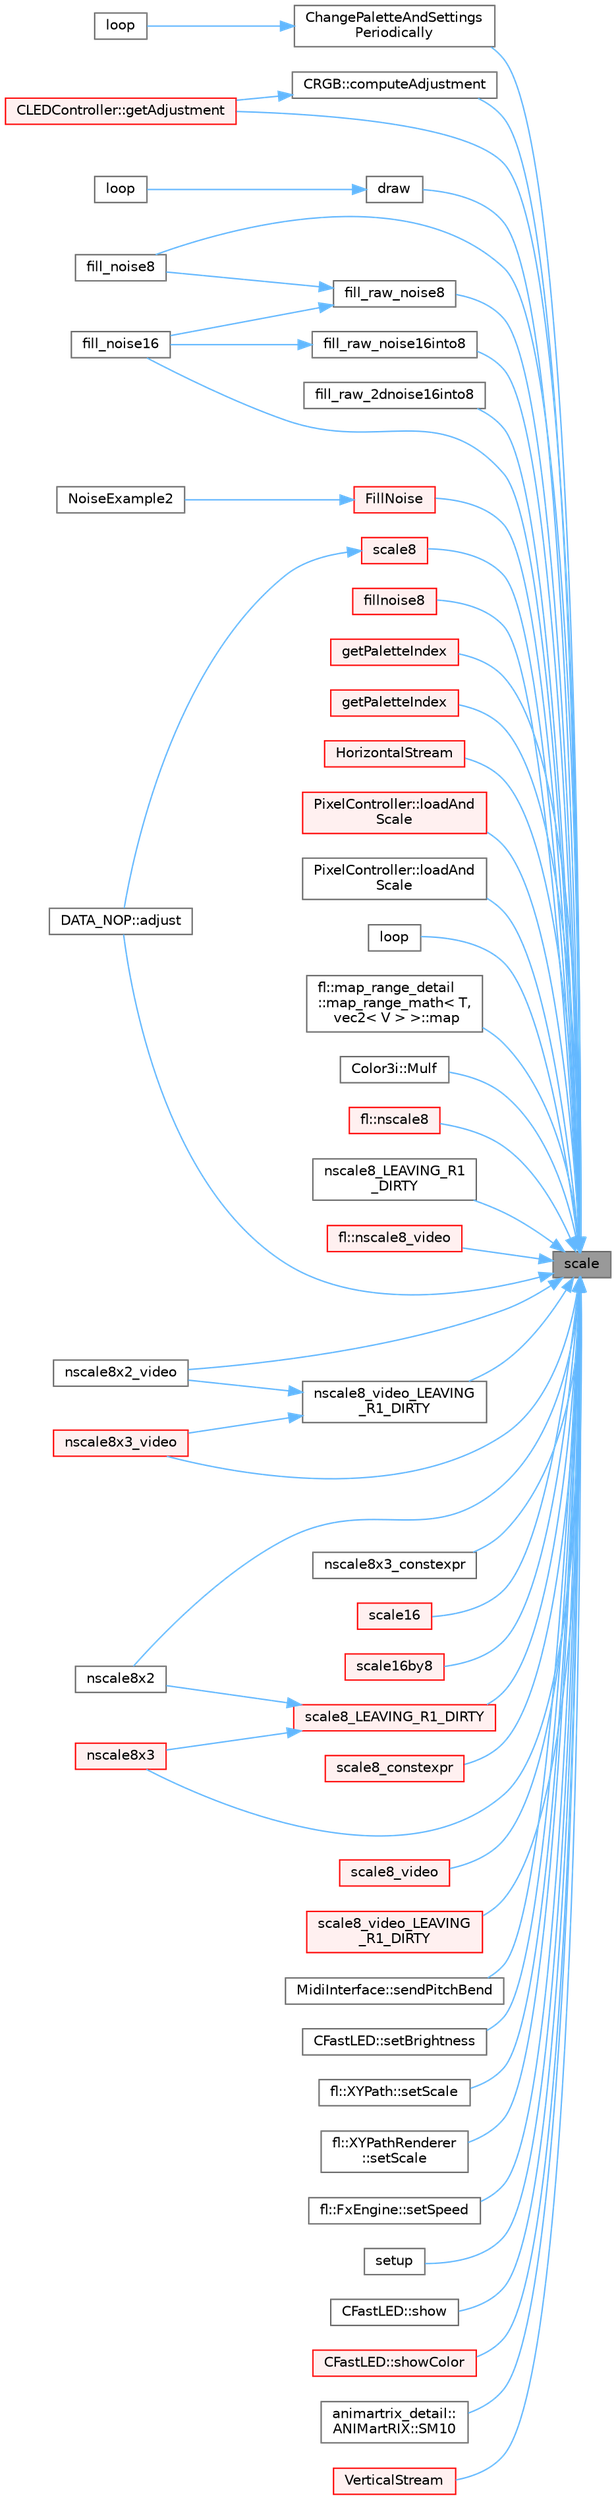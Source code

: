 digraph "scale"
{
 // INTERACTIVE_SVG=YES
 // LATEX_PDF_SIZE
  bgcolor="transparent";
  edge [fontname=Helvetica,fontsize=10,labelfontname=Helvetica,labelfontsize=10];
  node [fontname=Helvetica,fontsize=10,shape=box,height=0.2,width=0.4];
  rankdir="RL";
  Node1 [id="Node000001",label="scale",height=0.2,width=0.4,color="gray40", fillcolor="grey60", style="filled", fontcolor="black",tooltip=" "];
  Node1 -> Node2 [id="edge1_Node000001_Node000002",dir="back",color="steelblue1",style="solid",tooltip=" "];
  Node2 [id="Node000002",label="DATA_NOP::adjust",height=0.2,width=0.4,color="grey40", fillcolor="white", style="filled",URL="$d8/d0d/class_d_a_t_a___n_o_p_a1b1d7c26545a8da0cad78828709d96e3.html#a1b1d7c26545a8da0cad78828709d96e3",tooltip="Hook called to adjust a byte of data before writing it to the output."];
  Node1 -> Node3 [id="edge2_Node000001_Node000003",dir="back",color="steelblue1",style="solid",tooltip=" "];
  Node3 [id="Node000003",label="ChangePaletteAndSettings\lPeriodically",height=0.2,width=0.4,color="grey40", fillcolor="white", style="filled",URL="$da/dda/_noise_plus_palette_8ino_a2985d4b1841f40d48227c9b68cdfd2e6.html#a2985d4b1841f40d48227c9b68cdfd2e6",tooltip=" "];
  Node3 -> Node4 [id="edge3_Node000003_Node000004",dir="back",color="steelblue1",style="solid",tooltip=" "];
  Node4 [id="Node000004",label="loop",height=0.2,width=0.4,color="grey40", fillcolor="white", style="filled",URL="$da/dda/_noise_plus_palette_8ino_afe461d27b9c48d5921c00d521181f12f.html#afe461d27b9c48d5921c00d521181f12f",tooltip=" "];
  Node1 -> Node5 [id="edge4_Node000001_Node000005",dir="back",color="steelblue1",style="solid",tooltip=" "];
  Node5 [id="Node000005",label="CRGB::computeAdjustment",height=0.2,width=0.4,color="grey40", fillcolor="white", style="filled",URL="$d7/d82/struct_c_r_g_b_a65e166b90fb7b4aecd2b26a987e312e3.html#a65e166b90fb7b4aecd2b26a987e312e3",tooltip="Calculates the combined color adjustment to the LEDs at a given scale, color correction,..."];
  Node5 -> Node6 [id="edge5_Node000005_Node000006",dir="back",color="steelblue1",style="solid",tooltip=" "];
  Node6 [id="Node000006",label="CLEDController::getAdjustment",height=0.2,width=0.4,color="red", fillcolor="#FFF0F0", style="filled",URL="$d6/d2c/class_c_l_e_d_controller_af6173cca91ee446766cc15102990d7bb.html#af6173cca91ee446766cc15102990d7bb",tooltip="Get the combined brightness/color adjustment for this controller."];
  Node1 -> Node10 [id="edge6_Node000001_Node000010",dir="back",color="steelblue1",style="solid",tooltip=" "];
  Node10 [id="Node000010",label="draw",height=0.2,width=0.4,color="grey40", fillcolor="white", style="filled",URL="$d3/dac/_fx_noise_ring_8ino_a7a1cdb28d8d83f314435a3a1dc13f17f.html#a7a1cdb28d8d83f314435a3a1dc13f17f",tooltip=" "];
  Node10 -> Node11 [id="edge7_Node000010_Node000011",dir="back",color="steelblue1",style="solid",tooltip=" "];
  Node11 [id="Node000011",label="loop",height=0.2,width=0.4,color="grey40", fillcolor="white", style="filled",URL="$d3/dac/_fx_noise_ring_8ino_afe461d27b9c48d5921c00d521181f12f.html#afe461d27b9c48d5921c00d521181f12f",tooltip=" "];
  Node1 -> Node12 [id="edge8_Node000001_Node000012",dir="back",color="steelblue1",style="solid",tooltip=" "];
  Node12 [id="Node000012",label="fill_noise16",height=0.2,width=0.4,color="grey40", fillcolor="white", style="filled",URL="$de/da4/group___noise_fill_ga8bf5ab0f87a6bb79204754ef2a62f960.html#ga8bf5ab0f87a6bb79204754ef2a62f960",tooltip="Fill an LED array with random colors, using 16-bit noise."];
  Node1 -> Node13 [id="edge9_Node000001_Node000013",dir="back",color="steelblue1",style="solid",tooltip=" "];
  Node13 [id="Node000013",label="fill_noise8",height=0.2,width=0.4,color="grey40", fillcolor="white", style="filled",URL="$de/da4/group___noise_fill_ga7967fd7b1a7230a0f7428347c70dac3e.html#ga7967fd7b1a7230a0f7428347c70dac3e",tooltip="Fill an LED array with random colors, using 8-bit noise."];
  Node1 -> Node14 [id="edge10_Node000001_Node000014",dir="back",color="steelblue1",style="solid",tooltip=" "];
  Node14 [id="Node000014",label="fill_raw_2dnoise16into8",height=0.2,width=0.4,color="grey40", fillcolor="white", style="filled",URL="$de/da4/group___noise_fill_ga497fef3729e4bde5d8bd7d5c7ba2636f.html#ga497fef3729e4bde5d8bd7d5c7ba2636f",tooltip="Fill a 2D 8-bit buffer with noise, using inoise16()"];
  Node1 -> Node15 [id="edge11_Node000001_Node000015",dir="back",color="steelblue1",style="solid",tooltip=" "];
  Node15 [id="Node000015",label="fill_raw_noise16into8",height=0.2,width=0.4,color="grey40", fillcolor="white", style="filled",URL="$de/da4/group___noise_fill_ga9db885e8cd887367fbf17e70f7d6b7fd.html#ga9db885e8cd887367fbf17e70f7d6b7fd",tooltip="Fill a 1D 8-bit buffer with noise, using inoise16()"];
  Node15 -> Node12 [id="edge12_Node000015_Node000012",dir="back",color="steelblue1",style="solid",tooltip=" "];
  Node1 -> Node16 [id="edge13_Node000001_Node000016",dir="back",color="steelblue1",style="solid",tooltip=" "];
  Node16 [id="Node000016",label="fill_raw_noise8",height=0.2,width=0.4,color="grey40", fillcolor="white", style="filled",URL="$de/da4/group___noise_fill_ga1e4dba9289b03333697e70d4b7f3b006.html#ga1e4dba9289b03333697e70d4b7f3b006",tooltip="Fill a 1D 8-bit buffer with noise, using inoise8()"];
  Node16 -> Node12 [id="edge14_Node000016_Node000012",dir="back",color="steelblue1",style="solid",tooltip=" "];
  Node16 -> Node13 [id="edge15_Node000016_Node000013",dir="back",color="steelblue1",style="solid",tooltip=" "];
  Node1 -> Node17 [id="edge16_Node000001_Node000017",dir="back",color="steelblue1",style="solid",tooltip=" "];
  Node17 [id="Node000017",label="FillNoise",height=0.2,width=0.4,color="red", fillcolor="#FFF0F0", style="filled",URL="$d6/d43/funky_8cpp_ad75910933b9f979e883c13b78798580b.html#ad75910933b9f979e883c13b78798580b",tooltip=" "];
  Node17 -> Node18 [id="edge17_Node000017_Node000018",dir="back",color="steelblue1",style="solid",tooltip=" "];
  Node18 [id="Node000018",label="NoiseExample2",height=0.2,width=0.4,color="grey40", fillcolor="white", style="filled",URL="$d6/d43/funky_8cpp_a4b71fc2e5ba7e55bbd1e182783d826e9.html#a4b71fc2e5ba7e55bbd1e182783d826e9",tooltip=" "];
  Node1 -> Node27 [id="edge18_Node000001_Node000027",dir="back",color="steelblue1",style="solid",tooltip=" "];
  Node27 [id="Node000027",label="fillnoise8",height=0.2,width=0.4,color="red", fillcolor="#FFF0F0", style="filled",URL="$d6/d43/funky_8cpp_a695b396822bbfb2d9b29c121cf13e8f3.html#a695b396822bbfb2d9b29c121cf13e8f3",tooltip=" "];
  Node1 -> Node6 [id="edge19_Node000001_Node000006",dir="back",color="steelblue1",style="solid",tooltip=" "];
  Node1 -> Node29 [id="edge20_Node000001_Node000029",dir="back",color="steelblue1",style="solid",tooltip=" "];
  Node29 [id="Node000029",label="getPaletteIndex",height=0.2,width=0.4,color="red", fillcolor="#FFF0F0", style="filled",URL="$dc/dfc/_fire_matrix_8ino_a593fb12ac1f018e17ad0f8ee5eeaa6ba.html#a593fb12ac1f018e17ad0f8ee5eeaa6ba",tooltip=" "];
  Node1 -> Node31 [id="edge21_Node000001_Node000031",dir="back",color="steelblue1",style="solid",tooltip=" "];
  Node31 [id="Node000031",label="getPaletteIndex",height=0.2,width=0.4,color="red", fillcolor="#FFF0F0", style="filled",URL="$df/d5c/_fire_cylinder_8ino_a617c5a2afa470899e1f864d74ff6506d.html#a617c5a2afa470899e1f864d74ff6506d",tooltip=" "];
  Node1 -> Node33 [id="edge22_Node000001_Node000033",dir="back",color="steelblue1",style="solid",tooltip=" "];
  Node33 [id="Node000033",label="HorizontalStream",height=0.2,width=0.4,color="red", fillcolor="#FFF0F0", style="filled",URL="$d6/d43/funky_8cpp_a783ae7fcc2f867e3c144e717b3d455c8.html#a783ae7fcc2f867e3c144e717b3d455c8",tooltip=" "];
  Node1 -> Node38 [id="edge23_Node000001_Node000038",dir="back",color="steelblue1",style="solid",tooltip=" "];
  Node38 [id="Node000038",label="PixelController::loadAnd\lScale",height=0.2,width=0.4,color="red", fillcolor="#FFF0F0", style="filled",URL="$d0/dee/struct_pixel_controller_a56fc5e5bf305e1760198c0a69ac85ff9.html#a56fc5e5bf305e1760198c0a69ac85ff9",tooltip="Loads, dithers, and scales a single byte for a given output slot, using class dither and scale values..."];
  Node1 -> Node69 [id="edge24_Node000001_Node000069",dir="back",color="steelblue1",style="solid",tooltip=" "];
  Node69 [id="Node000069",label="PixelController::loadAnd\lScale",height=0.2,width=0.4,color="grey40", fillcolor="white", style="filled",URL="$d0/dee/struct_pixel_controller_a73553caa10abdb91e454a27456fc14e5.html#a73553caa10abdb91e454a27456fc14e5",tooltip="Loads, dithers, and scales a single byte for a given output slot and lane, using class dither and sca..."];
  Node1 -> Node70 [id="edge25_Node000001_Node000070",dir="back",color="steelblue1",style="solid",tooltip=" "];
  Node70 [id="Node000070",label="loop",height=0.2,width=0.4,color="grey40", fillcolor="white", style="filled",URL="$da/d05/_bilinear_compression_8ino_afe461d27b9c48d5921c00d521181f12f.html#afe461d27b9c48d5921c00d521181f12f",tooltip=" "];
  Node1 -> Node71 [id="edge26_Node000001_Node000071",dir="back",color="steelblue1",style="solid",tooltip=" "];
  Node71 [id="Node000071",label="fl::map_range_detail\l::map_range_math\< T,\l vec2\< V \> \>::map",height=0.2,width=0.4,color="grey40", fillcolor="white", style="filled",URL="$d9/d78/structfl_1_1map__range__detail_1_1map__range__math_3_01_t_00_01vec2_3_01_v_01_4_01_4_ab64887baf25c2991d5f61c9b219e3f0a.html#ab64887baf25c2991d5f61c9b219e3f0a",tooltip=" "];
  Node1 -> Node72 [id="edge27_Node000001_Node000072",dir="back",color="steelblue1",style="solid",tooltip=" "];
  Node72 [id="Node000072",label="Color3i::Mulf",height=0.2,width=0.4,color="grey40", fillcolor="white", style="filled",URL="$de/d12/struct_color3i_a04acf7d63a029280c574586025b08d76.html#a04acf7d63a029280c574586025b08d76",tooltip=" "];
  Node1 -> Node73 [id="edge28_Node000001_Node000073",dir="back",color="steelblue1",style="solid",tooltip=" "];
  Node73 [id="Node000073",label="fl::nscale8",height=0.2,width=0.4,color="red", fillcolor="#FFF0F0", style="filled",URL="$d4/d36/namespacefl_ab90db73f2d846755d0b084e4af7af072.html#ab90db73f2d846755d0b084e4af7af072",tooltip=" "];
  Node1 -> Node79 [id="edge29_Node000001_Node000079",dir="back",color="steelblue1",style="solid",tooltip=" "];
  Node79 [id="Node000079",label="nscale8_LEAVING_R1\l_DIRTY",height=0.2,width=0.4,color="grey40", fillcolor="white", style="filled",URL="$d0/da5/group___scaling_dirty_ga025b1e8d81032d15fe1ab500f804f3f2.html#ga025b1e8d81032d15fe1ab500f804f3f2",tooltip="In place modifying version of scale8() that does not clean up the R1 register on AVR."];
  Node1 -> Node80 [id="edge30_Node000001_Node000080",dir="back",color="steelblue1",style="solid",tooltip=" "];
  Node80 [id="Node000080",label="fl::nscale8_video",height=0.2,width=0.4,color="red", fillcolor="#FFF0F0", style="filled",URL="$d4/d36/namespacefl_af178e5cac12f46acad3eba87b0e96644.html#af178e5cac12f46acad3eba87b0e96644",tooltip=" "];
  Node1 -> Node83 [id="edge31_Node000001_Node000083",dir="back",color="steelblue1",style="solid",tooltip=" "];
  Node83 [id="Node000083",label="nscale8_video_LEAVING\l_R1_DIRTY",height=0.2,width=0.4,color="grey40", fillcolor="white", style="filled",URL="$d0/da5/group___scaling_dirty_gadfd26d9b154f5ec79dbffe612dafd146.html#gadfd26d9b154f5ec79dbffe612dafd146",tooltip="In place modifying version of scale8_video() that does not clean up the R1 register on AVR."];
  Node83 -> Node84 [id="edge32_Node000083_Node000084",dir="back",color="steelblue1",style="solid",tooltip=" "];
  Node84 [id="Node000084",label="nscale8x2_video",height=0.2,width=0.4,color="grey40", fillcolor="white", style="filled",URL="$d0/da8/group___scaling_ga4204edd4a3f8aac7124a10f1f5cfccfe.html#ga4204edd4a3f8aac7124a10f1f5cfccfe",tooltip="Scale two one-byte values by a third one, which is treated as the numerator of a fraction whose demom..."];
  Node83 -> Node85 [id="edge33_Node000083_Node000085",dir="back",color="steelblue1",style="solid",tooltip=" "];
  Node85 [id="Node000085",label="nscale8x3_video",height=0.2,width=0.4,color="red", fillcolor="#FFF0F0", style="filled",URL="$d0/da8/group___scaling_ga700b7f510f32e8c91385093c436c27d9.html#ga700b7f510f32e8c91385093c436c27d9",tooltip="Scale three one-byte values by a fourth one, which is treated as the numerator of a fraction whose de..."];
  Node1 -> Node95 [id="edge34_Node000001_Node000095",dir="back",color="steelblue1",style="solid",tooltip=" "];
  Node95 [id="Node000095",label="nscale8x2",height=0.2,width=0.4,color="grey40", fillcolor="white", style="filled",URL="$d0/da8/group___scaling_ga6f419761a744efed4bae8875ac07aef0.html#ga6f419761a744efed4bae8875ac07aef0",tooltip="Scale two one-byte values by a third one, which is treated as the numerator of a fraction whose demom..."];
  Node1 -> Node84 [id="edge35_Node000001_Node000084",dir="back",color="steelblue1",style="solid",tooltip=" "];
  Node1 -> Node96 [id="edge36_Node000001_Node000096",dir="back",color="steelblue1",style="solid",tooltip=" "];
  Node96 [id="Node000096",label="nscale8x3",height=0.2,width=0.4,color="red", fillcolor="#FFF0F0", style="filled",URL="$d0/da8/group___scaling_ga39bf87e5526120889086cab19ac749b1.html#ga39bf87e5526120889086cab19ac749b1",tooltip="Scale three one-byte values by a fourth one, which is treated as the numerator of a fraction whose de..."];
  Node1 -> Node113 [id="edge37_Node000001_Node000113",dir="back",color="steelblue1",style="solid",tooltip=" "];
  Node113 [id="Node000113",label="nscale8x3_constexpr",height=0.2,width=0.4,color="grey40", fillcolor="white", style="filled",URL="$d0/da5/group___scaling_dirty_ga5591d68060be4809fc5f29a67bc9a01c.html#ga5591d68060be4809fc5f29a67bc9a01c",tooltip=" "];
  Node1 -> Node85 [id="edge38_Node000001_Node000085",dir="back",color="steelblue1",style="solid",tooltip=" "];
  Node1 -> Node114 [id="edge39_Node000001_Node000114",dir="back",color="steelblue1",style="solid",tooltip=" "];
  Node114 [id="Node000114",label="scale16",height=0.2,width=0.4,color="red", fillcolor="#FFF0F0", style="filled",URL="$d0/da8/group___scaling_ga1ff8ac00ad78e22acc7bb7445bfdb145.html#ga1ff8ac00ad78e22acc7bb7445bfdb145",tooltip="Scale a 16-bit unsigned value by an 16-bit value, which is treated as the numerator of a fraction who..."];
  Node1 -> Node137 [id="edge40_Node000001_Node000137",dir="back",color="steelblue1",style="solid",tooltip=" "];
  Node137 [id="Node000137",label="scale16by8",height=0.2,width=0.4,color="red", fillcolor="#FFF0F0", style="filled",URL="$d0/da8/group___scaling_gaa51d5b048c2a4a20a00bddcdc257daaf.html#gaa51d5b048c2a4a20a00bddcdc257daaf",tooltip="Scale a 16-bit unsigned value by an 8-bit value, which is treated as the numerator of a fraction whos..."];
  Node1 -> Node148 [id="edge41_Node000001_Node000148",dir="back",color="steelblue1",style="solid",tooltip=" "];
  Node148 [id="Node000148",label="scale8",height=0.2,width=0.4,color="red", fillcolor="#FFF0F0", style="filled",URL="$d0/da8/group___scaling_gad7535ccda9c92470c4e6ee0265585555.html#gad7535ccda9c92470c4e6ee0265585555",tooltip="Scale one byte by a second one, which is treated as the numerator of a fraction whose denominator is ..."];
  Node148 -> Node2 [id="edge42_Node000148_Node000002",dir="back",color="steelblue1",style="solid",tooltip=" "];
  Node1 -> Node228 [id="edge43_Node000001_Node000228",dir="back",color="steelblue1",style="solid",tooltip=" "];
  Node228 [id="Node000228",label="scale8_constexpr",height=0.2,width=0.4,color="red", fillcolor="#FFF0F0", style="filled",URL="$d0/da8/group___scaling_ga69ac566473d0da1e05d29d8ad27be8d4.html#ga69ac566473d0da1e05d29d8ad27be8d4",tooltip=" "];
  Node1 -> Node230 [id="edge44_Node000001_Node000230",dir="back",color="steelblue1",style="solid",tooltip=" "];
  Node230 [id="Node000230",label="scale8_LEAVING_R1_DIRTY",height=0.2,width=0.4,color="red", fillcolor="#FFF0F0", style="filled",URL="$d0/da5/group___scaling_dirty_ga7386235cada3aca429b189681d2ec56d.html#ga7386235cada3aca429b189681d2ec56d",tooltip="This version of scale8() does not clean up the R1 register on AVR."];
  Node230 -> Node95 [id="edge45_Node000230_Node000095",dir="back",color="steelblue1",style="solid",tooltip=" "];
  Node230 -> Node96 [id="edge46_Node000230_Node000096",dir="back",color="steelblue1",style="solid",tooltip=" "];
  Node1 -> Node252 [id="edge47_Node000001_Node000252",dir="back",color="steelblue1",style="solid",tooltip=" "];
  Node252 [id="Node000252",label="scale8_video",height=0.2,width=0.4,color="red", fillcolor="#FFF0F0", style="filled",URL="$d0/da8/group___scaling_ga628b417ea1507e3447cdf5f308d9b6d5.html#ga628b417ea1507e3447cdf5f308d9b6d5",tooltip="The \"video\" version of scale8() guarantees that the output will be only be zero if one or both of the..."];
  Node1 -> Node257 [id="edge48_Node000001_Node000257",dir="back",color="steelblue1",style="solid",tooltip=" "];
  Node257 [id="Node000257",label="scale8_video_LEAVING\l_R1_DIRTY",height=0.2,width=0.4,color="red", fillcolor="#FFF0F0", style="filled",URL="$d0/da5/group___scaling_dirty_gaf8e0821f34434cd6bfed4a16a895da23.html#gaf8e0821f34434cd6bfed4a16a895da23",tooltip="This version of scale8_video() does not clean up the R1 register on AVR."];
  Node1 -> Node259 [id="edge49_Node000001_Node000259",dir="back",color="steelblue1",style="solid",tooltip=" "];
  Node259 [id="Node000259",label="MidiInterface::sendPitchBend",height=0.2,width=0.4,color="grey40", fillcolor="white", style="filled",URL="$d7/db2/group__output_gaaaf16c1334640e690ecbd835d645e4cb.html#gaaaf16c1334640e690ecbd835d645e4cb",tooltip="Send a Pitch Bend message using a floating point value."];
  Node1 -> Node260 [id="edge50_Node000001_Node000260",dir="back",color="steelblue1",style="solid",tooltip=" "];
  Node260 [id="Node000260",label="CFastLED::setBrightness",height=0.2,width=0.4,color="grey40", fillcolor="white", style="filled",URL="$dd/dbb/class_c_fast_l_e_d_a730ba7d967e882b4b893689cf333b2eb.html#a730ba7d967e882b4b893689cf333b2eb",tooltip="Set the global brightness scaling."];
  Node1 -> Node261 [id="edge51_Node000001_Node000261",dir="back",color="steelblue1",style="solid",tooltip=" "];
  Node261 [id="Node000261",label="fl::XYPath::setScale",height=0.2,width=0.4,color="grey40", fillcolor="white", style="filled",URL="$d9/df4/classfl_1_1_x_y_path_a7de90d4c69e50cbb44f136f01b91336d.html#a7de90d4c69e50cbb44f136f01b91336d",tooltip=" "];
  Node1 -> Node262 [id="edge52_Node000001_Node000262",dir="back",color="steelblue1",style="solid",tooltip=" "];
  Node262 [id="Node000262",label="fl::XYPathRenderer\l::setScale",height=0.2,width=0.4,color="grey40", fillcolor="white", style="filled",URL="$d2/dbc/classfl_1_1_x_y_path_renderer_a8a61c55f3e7844d4f2a80aa88ccd61de.html#a8a61c55f3e7844d4f2a80aa88ccd61de",tooltip=" "];
  Node1 -> Node263 [id="edge53_Node000001_Node000263",dir="back",color="steelblue1",style="solid",tooltip=" "];
  Node263 [id="Node000263",label="fl::FxEngine::setSpeed",height=0.2,width=0.4,color="grey40", fillcolor="white", style="filled",URL="$d4/d60/classfl_1_1_fx_engine_a2c54519d9eb20c6ecd3e1ce0fda02136.html#a2c54519d9eb20c6ecd3e1ce0fda02136",tooltip="Sets the speed of the fx engine, which will impact the speed of all effects."];
  Node1 -> Node264 [id="edge54_Node000001_Node000264",dir="back",color="steelblue1",style="solid",tooltip=" "];
  Node264 [id="Node000264",label="setup",height=0.2,width=0.4,color="grey40", fillcolor="white", style="filled",URL="$d7/dd3/wasm_8ino_a4fc01d736fe50cf5b977f755b675f11d.html#a4fc01d736fe50cf5b977f755b675f11d",tooltip=" "];
  Node1 -> Node265 [id="edge55_Node000001_Node000265",dir="back",color="steelblue1",style="solid",tooltip=" "];
  Node265 [id="Node000265",label="CFastLED::show",height=0.2,width=0.4,color="grey40", fillcolor="white", style="filled",URL="$dd/dbb/class_c_fast_l_e_d_a83afdd1e2a21f33ac4f8d2610d6e331b.html#a83afdd1e2a21f33ac4f8d2610d6e331b",tooltip="Update all our controllers with the current led colors, using the passed in brightness."];
  Node1 -> Node266 [id="edge56_Node000001_Node000266",dir="back",color="steelblue1",style="solid",tooltip=" "];
  Node266 [id="Node000266",label="CFastLED::showColor",height=0.2,width=0.4,color="red", fillcolor="#FFF0F0", style="filled",URL="$dd/dbb/class_c_fast_l_e_d_a7315b060d295bad5fbd32e50eaaf02b0.html#a7315b060d295bad5fbd32e50eaaf02b0",tooltip="Set all leds on all controllers to the given color/scale."];
  Node1 -> Node268 [id="edge57_Node000001_Node000268",dir="back",color="steelblue1",style="solid",tooltip=" "];
  Node268 [id="Node000268",label="animartrix_detail::\lANIMartRIX::SM10",height=0.2,width=0.4,color="grey40", fillcolor="white", style="filled",URL="$df/d5e/classanimartrix__detail_1_1_a_n_i_mart_r_i_x_a4f01f58744558bcde657028dcee6a6a6.html#a4f01f58744558bcde657028dcee6a6a6",tooltip=" "];
  Node1 -> Node269 [id="edge58_Node000001_Node000269",dir="back",color="steelblue1",style="solid",tooltip=" "];
  Node269 [id="Node000269",label="VerticalStream",height=0.2,width=0.4,color="red", fillcolor="#FFF0F0", style="filled",URL="$d6/d43/funky_8cpp_aebee3bb473221f38fb66a956dd5f73db.html#aebee3bb473221f38fb66a956dd5f73db",tooltip=" "];
}
